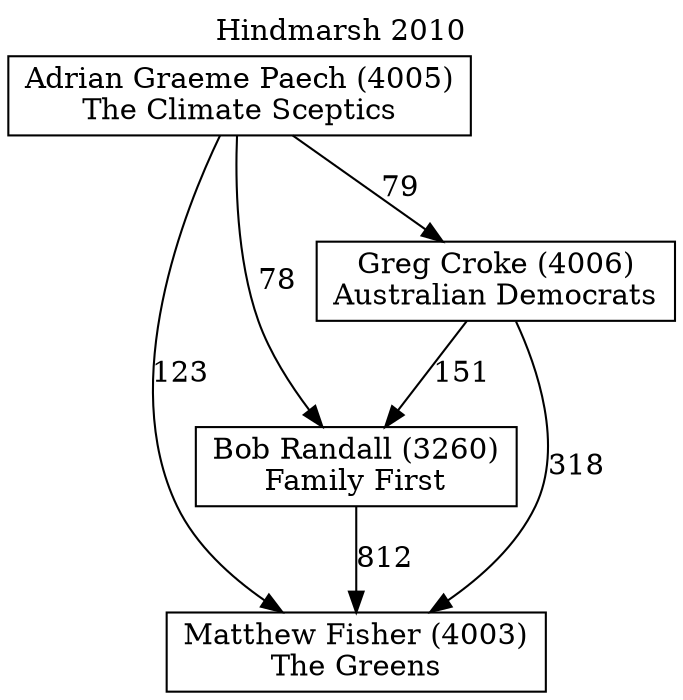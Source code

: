 // House preference flow
digraph "Matthew Fisher (4003)_Hindmarsh_2010" {
	graph [label="Hindmarsh 2010" labelloc=t mclimit=10]
	node [shape=box]
	"Matthew Fisher (4003)" [label="Matthew Fisher (4003)
The Greens"]
	"Bob Randall (3260)" [label="Bob Randall (3260)
Family First"]
	"Greg Croke (4006)" [label="Greg Croke (4006)
Australian Democrats"]
	"Adrian Graeme Paech (4005)" [label="Adrian Graeme Paech (4005)
The Climate Sceptics"]
	"Matthew Fisher (4003)" [label="Matthew Fisher (4003)
The Greens"]
	"Greg Croke (4006)" [label="Greg Croke (4006)
Australian Democrats"]
	"Adrian Graeme Paech (4005)" [label="Adrian Graeme Paech (4005)
The Climate Sceptics"]
	"Matthew Fisher (4003)" [label="Matthew Fisher (4003)
The Greens"]
	"Adrian Graeme Paech (4005)" [label="Adrian Graeme Paech (4005)
The Climate Sceptics"]
	"Adrian Graeme Paech (4005)" [label="Adrian Graeme Paech (4005)
The Climate Sceptics"]
	"Greg Croke (4006)" [label="Greg Croke (4006)
Australian Democrats"]
	"Adrian Graeme Paech (4005)" [label="Adrian Graeme Paech (4005)
The Climate Sceptics"]
	"Adrian Graeme Paech (4005)" [label="Adrian Graeme Paech (4005)
The Climate Sceptics"]
	"Bob Randall (3260)" [label="Bob Randall (3260)
Family First"]
	"Greg Croke (4006)" [label="Greg Croke (4006)
Australian Democrats"]
	"Adrian Graeme Paech (4005)" [label="Adrian Graeme Paech (4005)
The Climate Sceptics"]
	"Bob Randall (3260)" [label="Bob Randall (3260)
Family First"]
	"Adrian Graeme Paech (4005)" [label="Adrian Graeme Paech (4005)
The Climate Sceptics"]
	"Adrian Graeme Paech (4005)" [label="Adrian Graeme Paech (4005)
The Climate Sceptics"]
	"Greg Croke (4006)" [label="Greg Croke (4006)
Australian Democrats"]
	"Adrian Graeme Paech (4005)" [label="Adrian Graeme Paech (4005)
The Climate Sceptics"]
	"Adrian Graeme Paech (4005)" [label="Adrian Graeme Paech (4005)
The Climate Sceptics"]
	"Bob Randall (3260)" -> "Matthew Fisher (4003)" [label=812]
	"Greg Croke (4006)" -> "Bob Randall (3260)" [label=151]
	"Adrian Graeme Paech (4005)" -> "Greg Croke (4006)" [label=79]
	"Greg Croke (4006)" -> "Matthew Fisher (4003)" [label=318]
	"Adrian Graeme Paech (4005)" -> "Matthew Fisher (4003)" [label=123]
	"Adrian Graeme Paech (4005)" -> "Bob Randall (3260)" [label=78]
}
